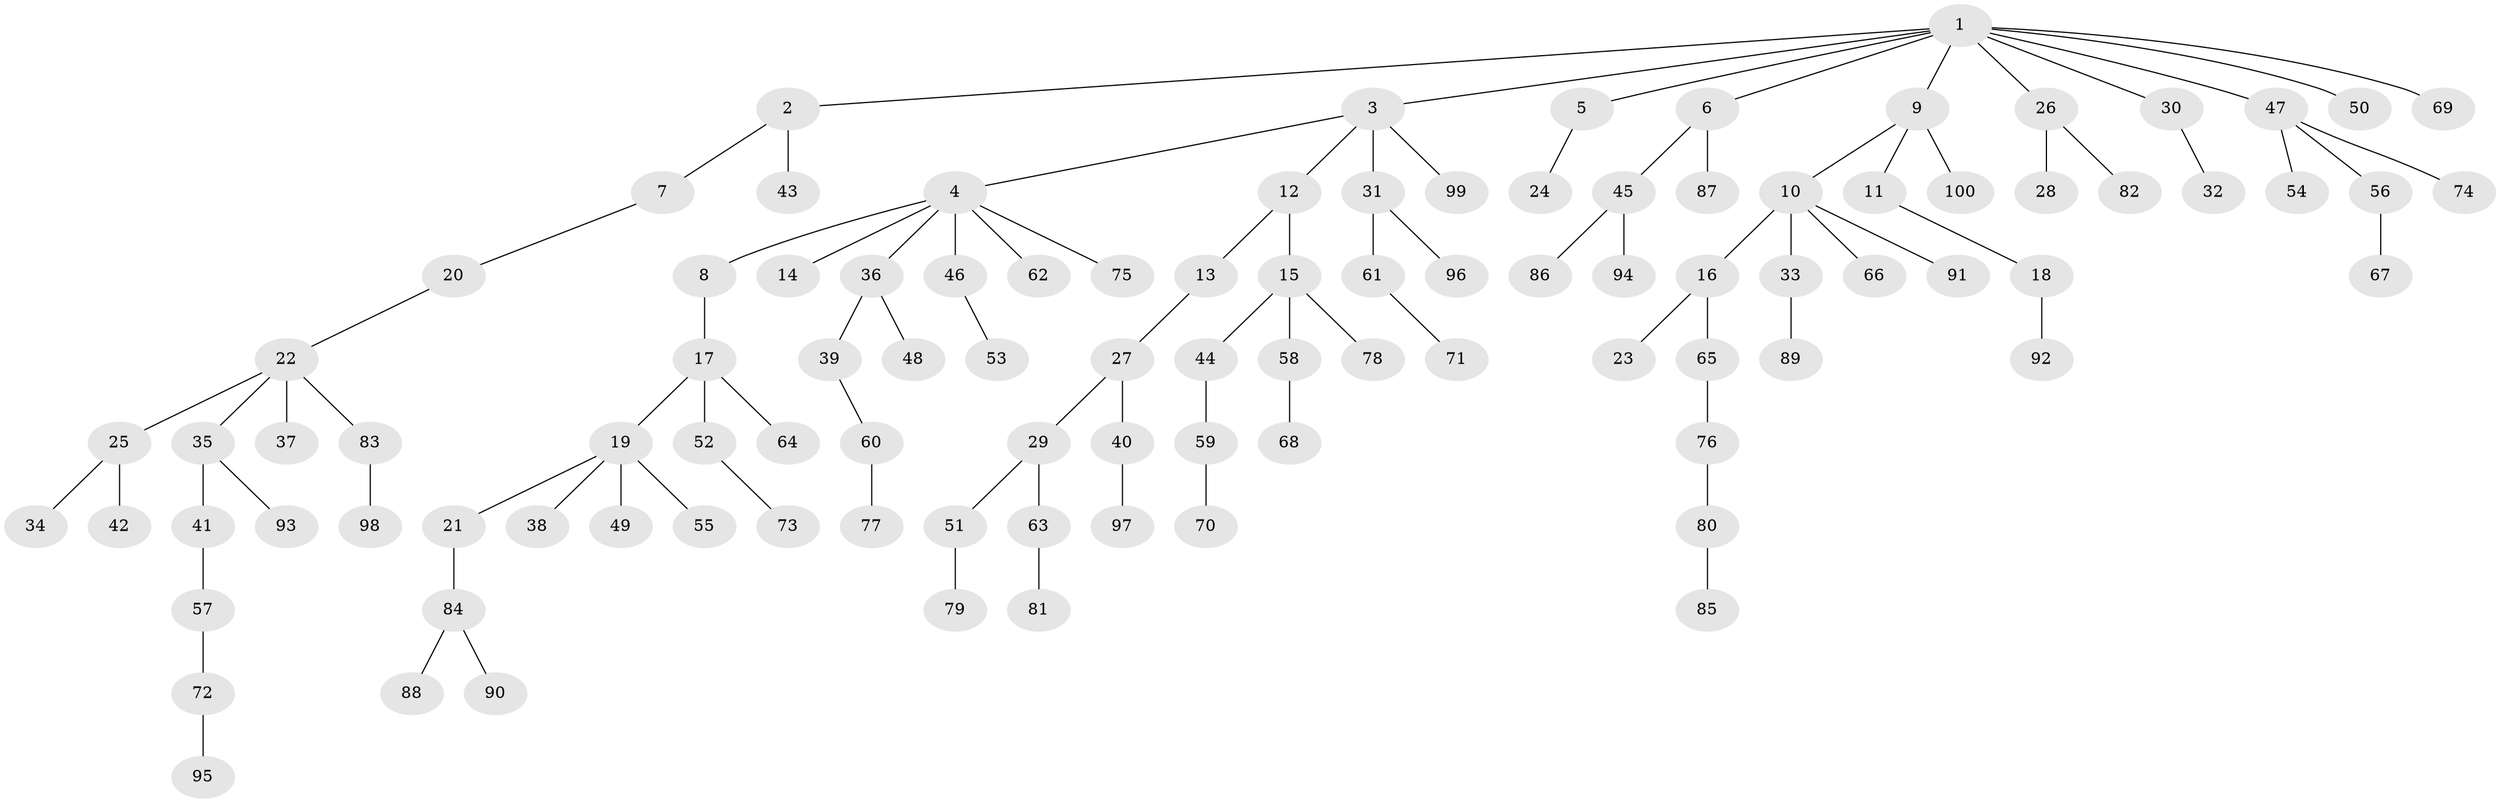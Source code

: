 // coarse degree distribution, {1: 0.74, 2: 0.2, 6: 0.02, 5: 0.02, 30: 0.02}
// Generated by graph-tools (version 1.1) at 2025/56/03/04/25 21:56:44]
// undirected, 100 vertices, 99 edges
graph export_dot {
graph [start="1"]
  node [color=gray90,style=filled];
  1;
  2;
  3;
  4;
  5;
  6;
  7;
  8;
  9;
  10;
  11;
  12;
  13;
  14;
  15;
  16;
  17;
  18;
  19;
  20;
  21;
  22;
  23;
  24;
  25;
  26;
  27;
  28;
  29;
  30;
  31;
  32;
  33;
  34;
  35;
  36;
  37;
  38;
  39;
  40;
  41;
  42;
  43;
  44;
  45;
  46;
  47;
  48;
  49;
  50;
  51;
  52;
  53;
  54;
  55;
  56;
  57;
  58;
  59;
  60;
  61;
  62;
  63;
  64;
  65;
  66;
  67;
  68;
  69;
  70;
  71;
  72;
  73;
  74;
  75;
  76;
  77;
  78;
  79;
  80;
  81;
  82;
  83;
  84;
  85;
  86;
  87;
  88;
  89;
  90;
  91;
  92;
  93;
  94;
  95;
  96;
  97;
  98;
  99;
  100;
  1 -- 2;
  1 -- 3;
  1 -- 5;
  1 -- 6;
  1 -- 9;
  1 -- 26;
  1 -- 30;
  1 -- 47;
  1 -- 50;
  1 -- 69;
  2 -- 7;
  2 -- 43;
  3 -- 4;
  3 -- 12;
  3 -- 31;
  3 -- 99;
  4 -- 8;
  4 -- 14;
  4 -- 36;
  4 -- 46;
  4 -- 62;
  4 -- 75;
  5 -- 24;
  6 -- 45;
  6 -- 87;
  7 -- 20;
  8 -- 17;
  9 -- 10;
  9 -- 11;
  9 -- 100;
  10 -- 16;
  10 -- 33;
  10 -- 66;
  10 -- 91;
  11 -- 18;
  12 -- 13;
  12 -- 15;
  13 -- 27;
  15 -- 44;
  15 -- 58;
  15 -- 78;
  16 -- 23;
  16 -- 65;
  17 -- 19;
  17 -- 52;
  17 -- 64;
  18 -- 92;
  19 -- 21;
  19 -- 38;
  19 -- 49;
  19 -- 55;
  20 -- 22;
  21 -- 84;
  22 -- 25;
  22 -- 35;
  22 -- 37;
  22 -- 83;
  25 -- 34;
  25 -- 42;
  26 -- 28;
  26 -- 82;
  27 -- 29;
  27 -- 40;
  29 -- 51;
  29 -- 63;
  30 -- 32;
  31 -- 61;
  31 -- 96;
  33 -- 89;
  35 -- 41;
  35 -- 93;
  36 -- 39;
  36 -- 48;
  39 -- 60;
  40 -- 97;
  41 -- 57;
  44 -- 59;
  45 -- 86;
  45 -- 94;
  46 -- 53;
  47 -- 54;
  47 -- 56;
  47 -- 74;
  51 -- 79;
  52 -- 73;
  56 -- 67;
  57 -- 72;
  58 -- 68;
  59 -- 70;
  60 -- 77;
  61 -- 71;
  63 -- 81;
  65 -- 76;
  72 -- 95;
  76 -- 80;
  80 -- 85;
  83 -- 98;
  84 -- 88;
  84 -- 90;
}

